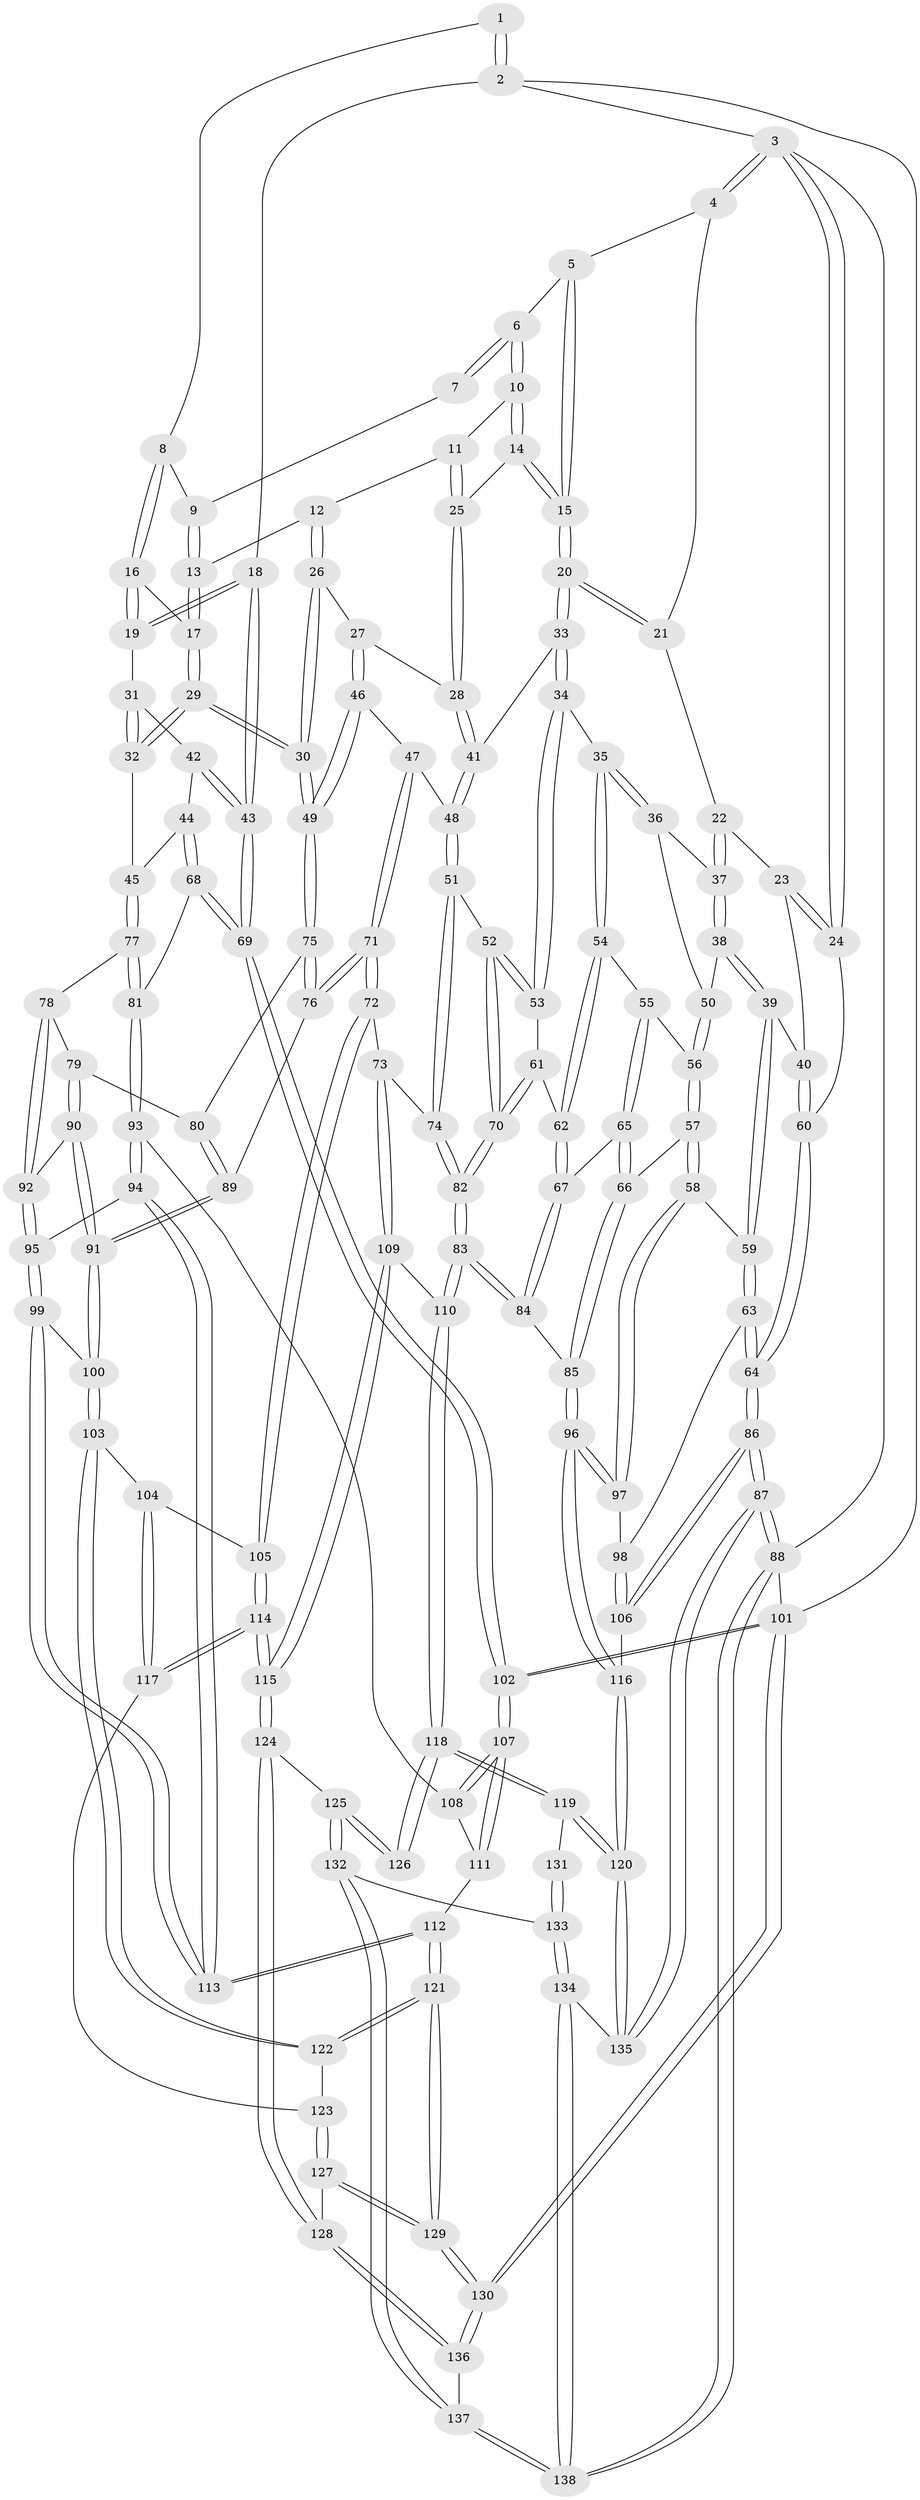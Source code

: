 // Generated by graph-tools (version 1.1) at 2025/27/03/09/25 03:27:08]
// undirected, 138 vertices, 342 edges
graph export_dot {
graph [start="1"]
  node [color=gray90,style=filled];
  1 [pos="+0.8436871906723603+0"];
  2 [pos="+1+0"];
  3 [pos="+0+0"];
  4 [pos="+0.017855594127053273+0"];
  5 [pos="+0.3544606619675899+0"];
  6 [pos="+0.5897277833933157+0"];
  7 [pos="+0.7775134866336632+0"];
  8 [pos="+0.8173032635713372+0.10381245960431157"];
  9 [pos="+0.7770208226521629+0.0474013079625048"];
  10 [pos="+0.591170636431696+0"];
  11 [pos="+0.6346421465333819+0.09945638992355217"];
  12 [pos="+0.6568492449883135+0.12158205149668766"];
  13 [pos="+0.7147405859504428+0.1388305289837572"];
  14 [pos="+0.428252233914775+0.16680084629833247"];
  15 [pos="+0.3794471160545725+0.18904277727845142"];
  16 [pos="+0.8403647438899324+0.15412504832331153"];
  17 [pos="+0.7491466457396342+0.1600868366454871"];
  18 [pos="+1+0"];
  19 [pos="+0.8426016626163577+0.1546657152036874"];
  20 [pos="+0.37424569763640103+0.1967365837083705"];
  21 [pos="+0.21601770255349448+0.11218780540212568"];
  22 [pos="+0.17260297992088666+0.19554740018155015"];
  23 [pos="+0.1589175961534935+0.2000246622376462"];
  24 [pos="+0+0"];
  25 [pos="+0.5489803596043548+0.18040120768690818"];
  26 [pos="+0.6476603704966608+0.1937400925406508"];
  27 [pos="+0.5765186042823744+0.2647482487634783"];
  28 [pos="+0.5619215811041173+0.2495936457862167"];
  29 [pos="+0.7268405772633513+0.33923437165474857"];
  30 [pos="+0.7121201612307452+0.3430081337819688"];
  31 [pos="+0.8470035119792548+0.2577385890549652"];
  32 [pos="+0.7492631368103693+0.34231303464420976"];
  33 [pos="+0.3726346262796538+0.2182591361333963"];
  34 [pos="+0.33739428578883535+0.27011428953529204"];
  35 [pos="+0.337256033667197+0.2701522299105953"];
  36 [pos="+0.26207497482297776+0.27016809156112"];
  37 [pos="+0.1886996004812372+0.2144371558306387"];
  38 [pos="+0.16285368407005119+0.3149727895354782"];
  39 [pos="+0.11386362175663743+0.3203476717023344"];
  40 [pos="+0.09852645851113295+0.29898823233997324"];
  41 [pos="+0.4347361756159947+0.25627053686143836"];
  42 [pos="+0.8679851306585775+0.26647505322272586"];
  43 [pos="+1+0.28028800622084654"];
  44 [pos="+0.9032623660380915+0.38315932834744554"];
  45 [pos="+0.7762948583622876+0.3634133820491451"];
  46 [pos="+0.6001835894753877+0.3406135619880166"];
  47 [pos="+0.5532979765800626+0.36822688097776934"];
  48 [pos="+0.5253450762745496+0.3703106239815865"];
  49 [pos="+0.6967430887581784+0.3517564216756887"];
  50 [pos="+0.17935147384833883+0.3157746515258632"];
  51 [pos="+0.4728197613865093+0.4114043666611631"];
  52 [pos="+0.4543012259002459+0.4111524097493387"];
  53 [pos="+0.3535561223079287+0.33360849791316"];
  54 [pos="+0.24491731265445077+0.37467356091859777"];
  55 [pos="+0.24066110988912895+0.3775748269572699"];
  56 [pos="+0.21944922535435862+0.37553550011594444"];
  57 [pos="+0.16209322444198732+0.4362916511606228"];
  58 [pos="+0.10507534921303942+0.4423806678388125"];
  59 [pos="+0.09653799520525479+0.4377086880619415"];
  60 [pos="+0+0.10353268703499942"];
  61 [pos="+0.3313510681997465+0.4062102426120368"];
  62 [pos="+0.3205023511432277+0.41525629129100305"];
  63 [pos="+0.030907242591791517+0.45601922196702044"];
  64 [pos="+0+0.4407212230348814"];
  65 [pos="+0.2587065307303985+0.44455004979051654"];
  66 [pos="+0.2426010590235647+0.46590034614892983"];
  67 [pos="+0.31294515743171153+0.4244282527772178"];
  68 [pos="+0.9840791175293282+0.4184048441736075"];
  69 [pos="+1+0.36664663437298317"];
  70 [pos="+0.392844318082497+0.46345041146050847"];
  71 [pos="+0.5873781079833745+0.5209389905538955"];
  72 [pos="+0.568122687761589+0.5410929074776837"];
  73 [pos="+0.5529401156759028+0.5381960590200026"];
  74 [pos="+0.49369849117291636+0.5087746756872635"];
  75 [pos="+0.6879640096324863+0.4193150851433208"];
  76 [pos="+0.6371799652693348+0.5059270812948979"];
  77 [pos="+0.8045128947505317+0.45406289890196266"];
  78 [pos="+0.766795133678256+0.48578761179471686"];
  79 [pos="+0.7302059151206497+0.47636096320192717"];
  80 [pos="+0.7298154066331172+0.47611552039361305"];
  81 [pos="+0.8814704702332128+0.5169452786781417"];
  82 [pos="+0.37318234028679625+0.5591339528597502"];
  83 [pos="+0.36394429824595725+0.5702749210919816"];
  84 [pos="+0.34177424567238984+0.5602598952445422"];
  85 [pos="+0.2617306572447142+0.5449828440624037"];
  86 [pos="+0+0.6161610923714526"];
  87 [pos="+0+0.7519660478118034"];
  88 [pos="+0+1"];
  89 [pos="+0.6933938745054131+0.5452291255194129"];
  90 [pos="+0.7397990772565394+0.5275766501556048"];
  91 [pos="+0.7018413798811964+0.5545886026299647"];
  92 [pos="+0.7688551292938565+0.5208388233358435"];
  93 [pos="+0.8766034599182233+0.5328681126238812"];
  94 [pos="+0.8587020135176334+0.5451473499592734"];
  95 [pos="+0.7923906790090756+0.5390655210193243"];
  96 [pos="+0.18103304312556567+0.5888075180316348"];
  97 [pos="+0.16509786912456792+0.5702480034169249"];
  98 [pos="+0.05664100713421514+0.5644232546367982"];
  99 [pos="+0.7258615407657982+0.6043624119319552"];
  100 [pos="+0.7141547459602495+0.6012865919172672"];
  101 [pos="+1+1"];
  102 [pos="+1+0.8461032163958528"];
  103 [pos="+0.710415568322308+0.6040987358410665"];
  104 [pos="+0.6636195072003348+0.6123734356250167"];
  105 [pos="+0.5751994910757195+0.5763020170004257"];
  106 [pos="+0.03931929873656441+0.6059308748749513"];
  107 [pos="+1+0.7303498374500076"];
  108 [pos="+0.8827314533519692+0.5407326432486225"];
  109 [pos="+0.4323136255891789+0.6307980561130293"];
  110 [pos="+0.374998177582247+0.6086490150032465"];
  111 [pos="+0.8936046337775504+0.6596258687615194"];
  112 [pos="+0.8041559507621441+0.6634930362615381"];
  113 [pos="+0.8014827599698755+0.6542262851495847"];
  114 [pos="+0.5528034608527885+0.6778766324270653"];
  115 [pos="+0.5360269464331143+0.7118675154503417"];
  116 [pos="+0.1526067503820147+0.7144899361146619"];
  117 [pos="+0.6430829584799693+0.6491641580409675"];
  118 [pos="+0.36250313146563473+0.6337866080314924"];
  119 [pos="+0.21564813023605583+0.7181810189884401"];
  120 [pos="+0.1544622808417981+0.7336123215186918"];
  121 [pos="+0.7963922814549141+0.707437064176142"];
  122 [pos="+0.6884073779184443+0.6812996374559304"];
  123 [pos="+0.6769416833758262+0.6910220335393594"];
  124 [pos="+0.5419231101960896+0.7491413069888755"];
  125 [pos="+0.4091189073956444+0.7886129100414446"];
  126 [pos="+0.3726004735235034+0.7249435773828129"];
  127 [pos="+0.6419698313803235+0.7600925293705668"];
  128 [pos="+0.5702371387978533+0.7770982814117702"];
  129 [pos="+0.8032689384465946+0.7999723610979617"];
  130 [pos="+1+1"];
  131 [pos="+0.30737359138832326+0.7438763649976585"];
  132 [pos="+0.3935436449895303+0.8119751027270113"];
  133 [pos="+0.331725073334747+0.7971220201099044"];
  134 [pos="+0.17117476509623566+0.8250750790785486"];
  135 [pos="+0.15231086497263052+0.7386785601454653"];
  136 [pos="+0.5828387430500304+1"];
  137 [pos="+0.36251020459226335+1"];
  138 [pos="+0.1731875728127076+1"];
  1 -- 2;
  1 -- 2;
  1 -- 8;
  2 -- 3;
  2 -- 18;
  2 -- 101;
  3 -- 4;
  3 -- 4;
  3 -- 24;
  3 -- 24;
  3 -- 88;
  4 -- 5;
  4 -- 21;
  5 -- 6;
  5 -- 15;
  5 -- 15;
  6 -- 7;
  6 -- 7;
  6 -- 10;
  6 -- 10;
  7 -- 9;
  8 -- 9;
  8 -- 16;
  8 -- 16;
  9 -- 13;
  9 -- 13;
  10 -- 11;
  10 -- 14;
  10 -- 14;
  11 -- 12;
  11 -- 25;
  11 -- 25;
  12 -- 13;
  12 -- 26;
  12 -- 26;
  13 -- 17;
  13 -- 17;
  14 -- 15;
  14 -- 15;
  14 -- 25;
  15 -- 20;
  15 -- 20;
  16 -- 17;
  16 -- 19;
  16 -- 19;
  17 -- 29;
  17 -- 29;
  18 -- 19;
  18 -- 19;
  18 -- 43;
  18 -- 43;
  19 -- 31;
  20 -- 21;
  20 -- 21;
  20 -- 33;
  20 -- 33;
  21 -- 22;
  22 -- 23;
  22 -- 37;
  22 -- 37;
  23 -- 24;
  23 -- 24;
  23 -- 40;
  24 -- 60;
  25 -- 28;
  25 -- 28;
  26 -- 27;
  26 -- 30;
  26 -- 30;
  27 -- 28;
  27 -- 46;
  27 -- 46;
  28 -- 41;
  28 -- 41;
  29 -- 30;
  29 -- 30;
  29 -- 32;
  29 -- 32;
  30 -- 49;
  30 -- 49;
  31 -- 32;
  31 -- 32;
  31 -- 42;
  32 -- 45;
  33 -- 34;
  33 -- 34;
  33 -- 41;
  34 -- 35;
  34 -- 53;
  34 -- 53;
  35 -- 36;
  35 -- 36;
  35 -- 54;
  35 -- 54;
  36 -- 37;
  36 -- 50;
  37 -- 38;
  37 -- 38;
  38 -- 39;
  38 -- 39;
  38 -- 50;
  39 -- 40;
  39 -- 59;
  39 -- 59;
  40 -- 60;
  40 -- 60;
  41 -- 48;
  41 -- 48;
  42 -- 43;
  42 -- 43;
  42 -- 44;
  43 -- 69;
  43 -- 69;
  44 -- 45;
  44 -- 68;
  44 -- 68;
  45 -- 77;
  45 -- 77;
  46 -- 47;
  46 -- 49;
  46 -- 49;
  47 -- 48;
  47 -- 71;
  47 -- 71;
  48 -- 51;
  48 -- 51;
  49 -- 75;
  49 -- 75;
  50 -- 56;
  50 -- 56;
  51 -- 52;
  51 -- 74;
  51 -- 74;
  52 -- 53;
  52 -- 53;
  52 -- 70;
  52 -- 70;
  53 -- 61;
  54 -- 55;
  54 -- 62;
  54 -- 62;
  55 -- 56;
  55 -- 65;
  55 -- 65;
  56 -- 57;
  56 -- 57;
  57 -- 58;
  57 -- 58;
  57 -- 66;
  58 -- 59;
  58 -- 97;
  58 -- 97;
  59 -- 63;
  59 -- 63;
  60 -- 64;
  60 -- 64;
  61 -- 62;
  61 -- 70;
  61 -- 70;
  62 -- 67;
  62 -- 67;
  63 -- 64;
  63 -- 64;
  63 -- 98;
  64 -- 86;
  64 -- 86;
  65 -- 66;
  65 -- 66;
  65 -- 67;
  66 -- 85;
  66 -- 85;
  67 -- 84;
  67 -- 84;
  68 -- 69;
  68 -- 69;
  68 -- 81;
  69 -- 102;
  69 -- 102;
  70 -- 82;
  70 -- 82;
  71 -- 72;
  71 -- 72;
  71 -- 76;
  71 -- 76;
  72 -- 73;
  72 -- 105;
  72 -- 105;
  73 -- 74;
  73 -- 109;
  73 -- 109;
  74 -- 82;
  74 -- 82;
  75 -- 76;
  75 -- 76;
  75 -- 80;
  76 -- 89;
  77 -- 78;
  77 -- 81;
  77 -- 81;
  78 -- 79;
  78 -- 92;
  78 -- 92;
  79 -- 80;
  79 -- 90;
  79 -- 90;
  80 -- 89;
  80 -- 89;
  81 -- 93;
  81 -- 93;
  82 -- 83;
  82 -- 83;
  83 -- 84;
  83 -- 84;
  83 -- 110;
  83 -- 110;
  84 -- 85;
  85 -- 96;
  85 -- 96;
  86 -- 87;
  86 -- 87;
  86 -- 106;
  86 -- 106;
  87 -- 88;
  87 -- 88;
  87 -- 135;
  87 -- 135;
  88 -- 138;
  88 -- 138;
  88 -- 101;
  89 -- 91;
  89 -- 91;
  90 -- 91;
  90 -- 91;
  90 -- 92;
  91 -- 100;
  91 -- 100;
  92 -- 95;
  92 -- 95;
  93 -- 94;
  93 -- 94;
  93 -- 108;
  94 -- 95;
  94 -- 113;
  94 -- 113;
  95 -- 99;
  95 -- 99;
  96 -- 97;
  96 -- 97;
  96 -- 116;
  96 -- 116;
  97 -- 98;
  98 -- 106;
  98 -- 106;
  99 -- 100;
  99 -- 113;
  99 -- 113;
  100 -- 103;
  100 -- 103;
  101 -- 102;
  101 -- 102;
  101 -- 130;
  101 -- 130;
  102 -- 107;
  102 -- 107;
  103 -- 104;
  103 -- 122;
  103 -- 122;
  104 -- 105;
  104 -- 117;
  104 -- 117;
  105 -- 114;
  105 -- 114;
  106 -- 116;
  107 -- 108;
  107 -- 108;
  107 -- 111;
  107 -- 111;
  108 -- 111;
  109 -- 110;
  109 -- 115;
  109 -- 115;
  110 -- 118;
  110 -- 118;
  111 -- 112;
  112 -- 113;
  112 -- 113;
  112 -- 121;
  112 -- 121;
  114 -- 115;
  114 -- 115;
  114 -- 117;
  114 -- 117;
  115 -- 124;
  115 -- 124;
  116 -- 120;
  116 -- 120;
  117 -- 123;
  118 -- 119;
  118 -- 119;
  118 -- 126;
  118 -- 126;
  119 -- 120;
  119 -- 120;
  119 -- 131;
  120 -- 135;
  120 -- 135;
  121 -- 122;
  121 -- 122;
  121 -- 129;
  121 -- 129;
  122 -- 123;
  123 -- 127;
  123 -- 127;
  124 -- 125;
  124 -- 128;
  124 -- 128;
  125 -- 126;
  125 -- 126;
  125 -- 132;
  125 -- 132;
  127 -- 128;
  127 -- 129;
  127 -- 129;
  128 -- 136;
  128 -- 136;
  129 -- 130;
  129 -- 130;
  130 -- 136;
  130 -- 136;
  131 -- 133;
  131 -- 133;
  132 -- 133;
  132 -- 137;
  132 -- 137;
  133 -- 134;
  133 -- 134;
  134 -- 135;
  134 -- 138;
  134 -- 138;
  136 -- 137;
  137 -- 138;
  137 -- 138;
}
